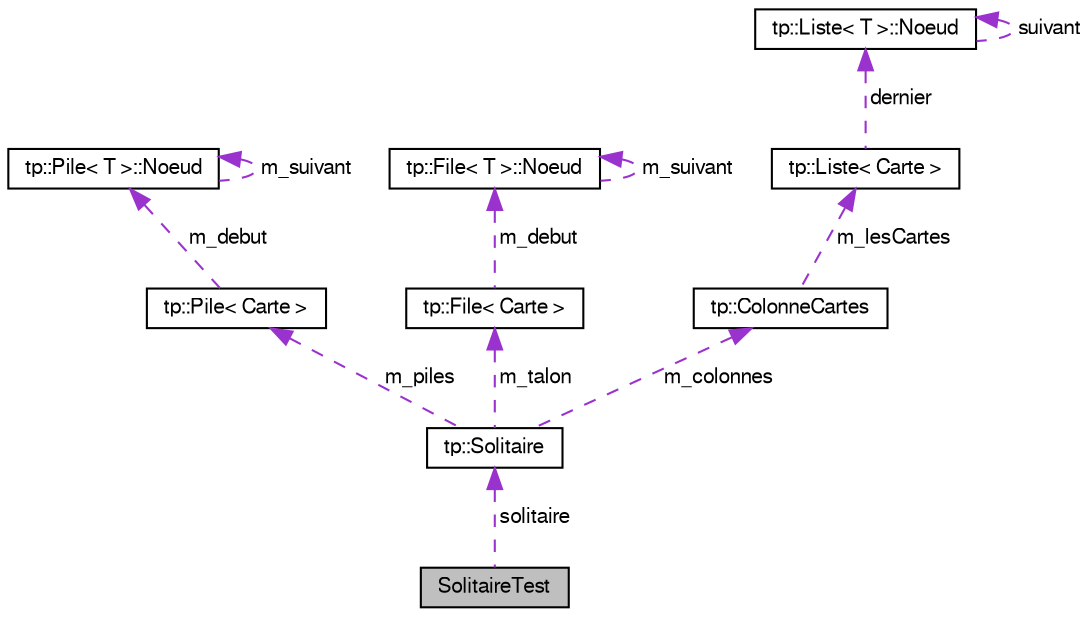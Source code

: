 digraph G
{
  edge [fontname="FreeSans",fontsize="10",labelfontname="FreeSans",labelfontsize="10"];
  node [fontname="FreeSans",fontsize="10",shape=record];
  Node1 [label="SolitaireTest",height=0.2,width=0.4,color="black", fillcolor="grey75", style="filled" fontcolor="black"];
  Node2 -> Node1 [dir="back",color="darkorchid3",fontsize="10",style="dashed",label=" solitaire" ,fontname="FreeSans"];
  Node2 [label="tp::Solitaire",height=0.2,width=0.4,color="black", fillcolor="white", style="filled",URL="$classtp_1_1_solitaire.html",tooltip="Classe contenant la logique du jeu solitaire."];
  Node3 -> Node2 [dir="back",color="darkorchid3",fontsize="10",style="dashed",label=" m_piles" ,fontname="FreeSans"];
  Node3 [label="tp::Pile\< Carte \>",height=0.2,width=0.4,color="black", fillcolor="white", style="filled",URL="$classtp_1_1_pile.html"];
  Node4 -> Node3 [dir="back",color="darkorchid3",fontsize="10",style="dashed",label=" m_debut" ,fontname="FreeSans"];
  Node4 [label="tp::Pile\< T \>::Noeud",height=0.2,width=0.4,color="black", fillcolor="white", style="filled",URL="$classtp_1_1_pile_1_1_noeud.html",tooltip="classe interne reprÃ©sentant un noeud typique"];
  Node4 -> Node4 [dir="back",color="darkorchid3",fontsize="10",style="dashed",label=" m_suivant" ,fontname="FreeSans"];
  Node5 -> Node2 [dir="back",color="darkorchid3",fontsize="10",style="dashed",label=" m_talon" ,fontname="FreeSans"];
  Node5 [label="tp::File\< Carte \>",height=0.2,width=0.4,color="black", fillcolor="white", style="filled",URL="$classtp_1_1_file.html"];
  Node6 -> Node5 [dir="back",color="darkorchid3",fontsize="10",style="dashed",label=" m_debut" ,fontname="FreeSans"];
  Node6 [label="tp::File\< T \>::Noeud",height=0.2,width=0.4,color="black", fillcolor="white", style="filled",URL="$classtp_1_1_file_1_1_noeud.html",tooltip="classe interne reprÃ©sentant un noeud typique"];
  Node6 -> Node6 [dir="back",color="darkorchid3",fontsize="10",style="dashed",label=" m_suivant" ,fontname="FreeSans"];
  Node7 -> Node2 [dir="back",color="darkorchid3",fontsize="10",style="dashed",label=" m_colonnes" ,fontname="FreeSans"];
  Node7 [label="tp::ColonneCartes",height=0.2,width=0.4,color="black", fillcolor="white", style="filled",URL="$classtp_1_1_colonne_cartes.html",tooltip="classe representant une colonne de cartes du jeu solitaire"];
  Node8 -> Node7 [dir="back",color="darkorchid3",fontsize="10",style="dashed",label=" m_lesCartes" ,fontname="FreeSans"];
  Node8 [label="tp::Liste\< Carte \>",height=0.2,width=0.4,color="black", fillcolor="white", style="filled",URL="$classtp_1_1_liste.html"];
  Node9 -> Node8 [dir="back",color="darkorchid3",fontsize="10",style="dashed",label=" dernier" ,fontname="FreeSans"];
  Node9 [label="tp::Liste\< T \>::Noeud",height=0.2,width=0.4,color="black", fillcolor="white", style="filled",URL="$classtp_1_1_liste_1_1_noeud.html",tooltip="classe interne representant un noeud typique"];
  Node9 -> Node9 [dir="back",color="darkorchid3",fontsize="10",style="dashed",label=" suivant" ,fontname="FreeSans"];
}
